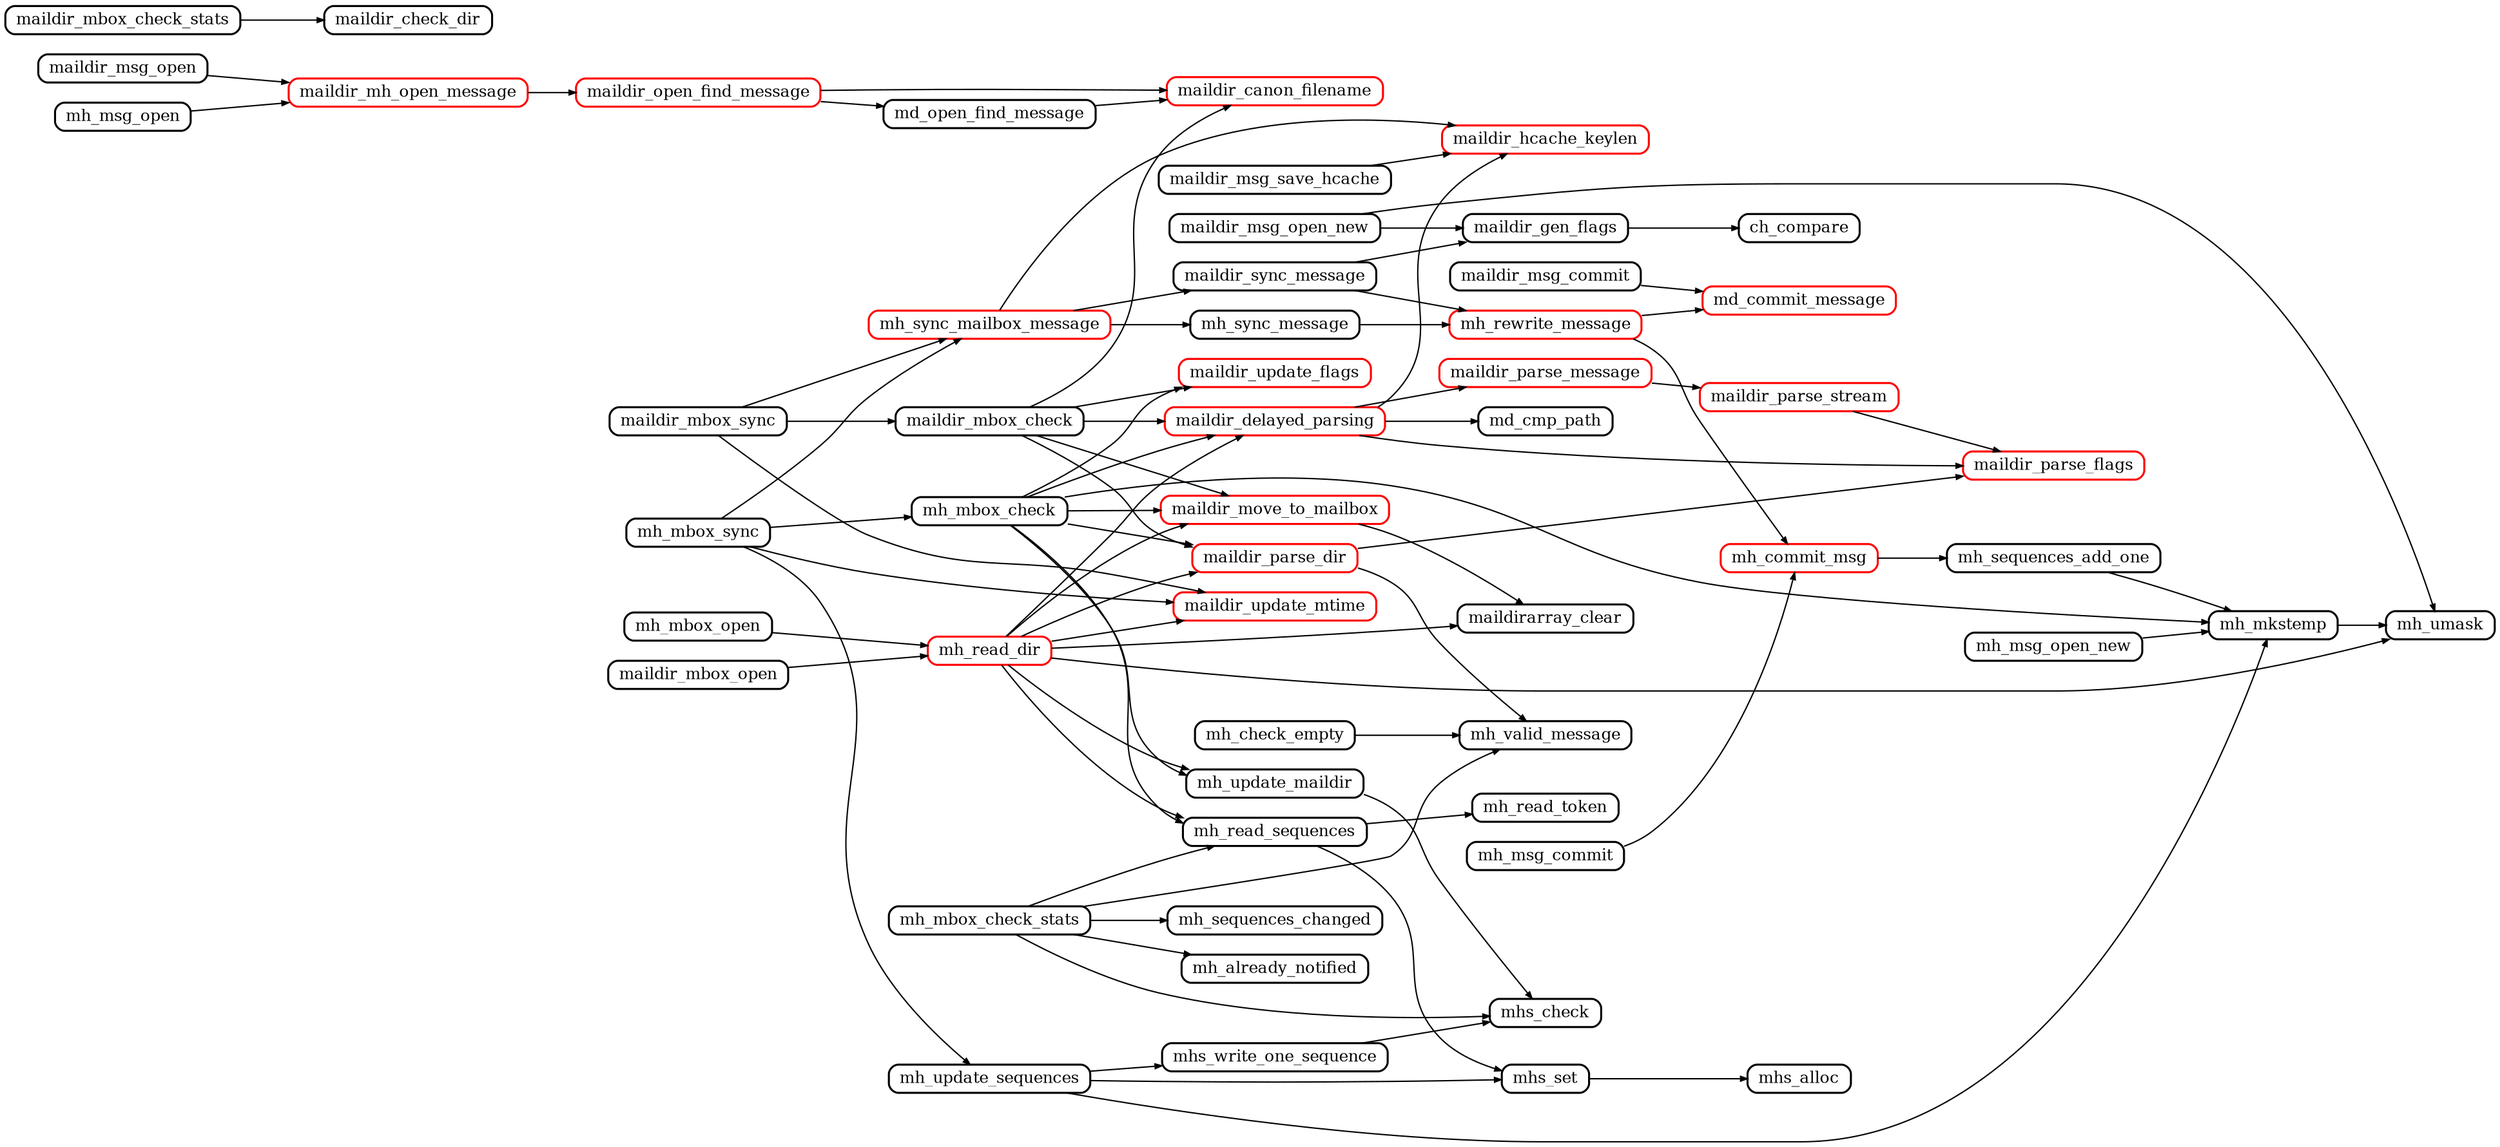 digraph maildir // 2020-09-21
{
	graph [
		rankdir="LR"
		nodesep="0.2"
		ranksep="0.5"
		compound="true"
	]

	node [
		shape="Mrecord"
		fontsize="12"
		fillcolor="#ffffff"
		style="filled"
		height="0.2"
		penwidth="1.5"
		color="black"
	]

	edge [
		penwidth="1.0"
		arrowsize="0.5"
	]

	// Shared functions
	node [ color="#ff0000" ]
	maildir_canon_filename
	maildir_delayed_parsing
	maildir_hcache_keylen
	maildir_mh_open_message
	maildir_move_to_mailbox
	maildir_open_find_message
	maildir_parse_dir
	maildir_parse_flags
	maildir_parse_message
	maildir_parse_stream
	maildir_update_flags
	maildir_update_mtime
	md_commit_message
	mh_commit_msg
	mh_read_dir
	mh_rewrite_message
	mh_sync_mailbox_message

	node [ color="#000000" ]

	maildir_delayed_parsing   -> maildir_hcache_keylen
	maildir_delayed_parsing   -> maildir_parse_flags
	maildir_delayed_parsing   -> maildir_parse_message
	maildir_delayed_parsing   -> md_cmp_path
	maildir_gen_flags         -> ch_compare
	maildir_mbox_check        -> maildir_canon_filename
	maildir_mbox_check        -> maildir_delayed_parsing
	maildir_mbox_check        -> maildir_move_to_mailbox
	maildir_mbox_check        -> maildir_parse_dir
	maildir_mbox_check        -> maildir_update_flags
	maildir_mbox_check_stats  -> maildir_check_dir
	maildir_mbox_open         -> mh_read_dir
	maildir_mbox_sync         -> maildir_mbox_check
	maildir_mbox_sync         -> maildir_update_mtime
	maildir_mbox_sync         -> mh_sync_mailbox_message
	maildir_mh_open_message   -> maildir_open_find_message
	maildir_move_to_mailbox   -> maildirarray_clear
	maildir_msg_commit        -> md_commit_message
	maildir_msg_open          -> maildir_mh_open_message
	maildir_msg_open_new      -> maildir_gen_flags
	maildir_msg_open_new      -> mh_umask
	maildir_msg_save_hcache   -> maildir_hcache_keylen
	maildir_open_find_message -> maildir_canon_filename
	maildir_open_find_message -> md_open_find_message
	maildir_parse_dir         -> maildir_parse_flags
	maildir_parse_dir         -> mh_valid_message
	maildir_parse_message     -> maildir_parse_stream
	maildir_parse_stream      -> maildir_parse_flags
	maildir_sync_message      -> maildir_gen_flags
	maildir_sync_message      -> mh_rewrite_message
	md_open_find_message      -> maildir_canon_filename
	mhs_set                   -> mhs_alloc
	mhs_write_one_sequence    -> mhs_check
	mh_check_empty            -> mh_valid_message
	mh_commit_msg             -> mh_sequences_add_one
	mh_mbox_check             -> maildir_delayed_parsing
	mh_mbox_check             -> maildir_move_to_mailbox
	mh_mbox_check             -> maildir_parse_dir
	mh_mbox_check             -> maildir_update_flags
	mh_mbox_check             -> mh_mkstemp
	mh_mbox_check             -> mh_read_sequences
	mh_mbox_check             -> mh_update_maildir
	mh_mbox_check_stats       -> mhs_check
	mh_mbox_check_stats       -> mh_already_notified
	mh_mbox_check_stats       -> mh_read_sequences
	mh_mbox_check_stats       -> mh_sequences_changed
	mh_mbox_check_stats       -> mh_valid_message
	mh_mbox_open              -> mh_read_dir
	mh_mbox_sync              -> maildir_update_mtime
	mh_mbox_sync              -> mh_mbox_check
	mh_mbox_sync              -> mh_sync_mailbox_message
	mh_mbox_sync              -> mh_update_sequences
	mh_mkstemp                -> mh_umask
	mh_msg_commit             -> mh_commit_msg
	mh_msg_open               -> maildir_mh_open_message
	mh_msg_open_new           -> mh_mkstemp
	mh_read_dir               -> maildirarray_clear
	mh_read_dir               -> maildir_delayed_parsing
	mh_read_dir               -> maildir_move_to_mailbox
	mh_read_dir               -> maildir_parse_dir
	mh_read_dir               -> maildir_update_mtime
	mh_read_dir               -> mh_read_sequences
	mh_read_dir               -> mh_umask
	mh_read_dir               -> mh_update_maildir
	mh_read_sequences         -> mhs_set
	mh_read_sequences         -> mh_read_token
	mh_rewrite_message        -> md_commit_message
	mh_rewrite_message        -> mh_commit_msg
	mh_sequences_add_one      -> mh_mkstemp
	mh_sync_mailbox_message   -> maildir_hcache_keylen
	mh_sync_mailbox_message   -> maildir_sync_message
	mh_sync_mailbox_message   -> mh_sync_message
	mh_sync_message           -> mh_rewrite_message
	mh_update_maildir         -> mhs_check
	mh_update_sequences       -> mhs_set
	mh_update_sequences       -> mhs_write_one_sequence
	mh_update_sequences       -> mh_mkstemp

}

